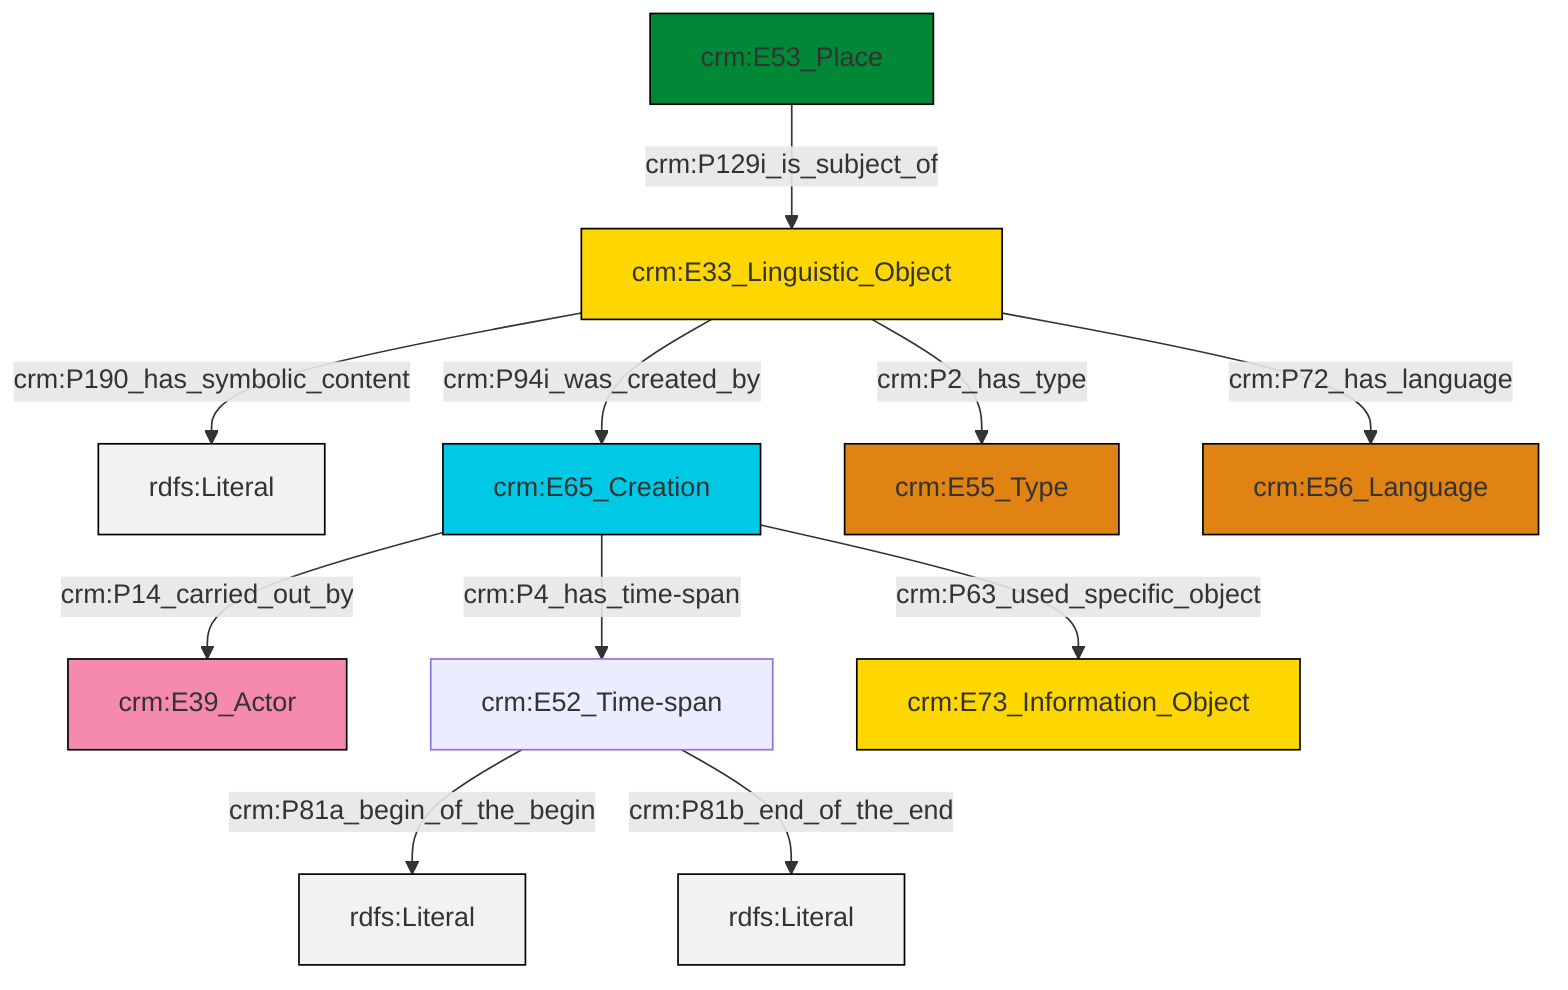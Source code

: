 graph TD
classDef Literal fill:#f2f2f2,stroke:#000000;
classDef CRM_Entity fill:#FFFFFF,stroke:#000000;
classDef Temporal_Entity fill:#00C9E6, stroke:#000000;
classDef Type fill:#E18312, stroke:#000000;
classDef Time-Span fill:#2C9C91, stroke:#000000;
classDef Appellation fill:#FFEB7F, stroke:#000000;
classDef Place fill:#008836, stroke:#000000;
classDef Persistent_Item fill:#B266B2, stroke:#000000;
classDef Conceptual_Object fill:#FFD700, stroke:#000000;
classDef Physical_Thing fill:#D2B48C, stroke:#000000;
classDef Actor fill:#f58aad, stroke:#000000;
classDef PC_Classes fill:#4ce600, stroke:#000000;
classDef Multi fill:#cccccc,stroke:#000000;

2["crm:E33_Linguistic_Object"]:::Conceptual_Object -->|crm:P190_has_symbolic_content| 3[rdfs:Literal]:::Literal
4["crm:E52_Time-span"]:::Default -->|crm:P81a_begin_of_the_begin| 5[rdfs:Literal]:::Literal
6["crm:E53_Place"]:::Place -->|crm:P129i_is_subject_of| 2["crm:E33_Linguistic_Object"]:::Conceptual_Object
7["crm:E65_Creation"]:::Temporal_Entity -->|crm:P14_carried_out_by| 0["crm:E39_Actor"]:::Actor
2["crm:E33_Linguistic_Object"]:::Conceptual_Object -->|crm:P2_has_type| 8["crm:E55_Type"]:::Type
7["crm:E65_Creation"]:::Temporal_Entity -->|crm:P4_has_time-span| 4["crm:E52_Time-span"]:::Default
2["crm:E33_Linguistic_Object"]:::Conceptual_Object -->|crm:P72_has_language| 10["crm:E56_Language"]:::Type
2["crm:E33_Linguistic_Object"]:::Conceptual_Object -->|crm:P94i_was_created_by| 7["crm:E65_Creation"]:::Temporal_Entity
7["crm:E65_Creation"]:::Temporal_Entity -->|crm:P63_used_specific_object| 12["crm:E73_Information_Object"]:::Conceptual_Object
4["crm:E52_Time-span"]:::Default -->|crm:P81b_end_of_the_end| 18[rdfs:Literal]:::Literal